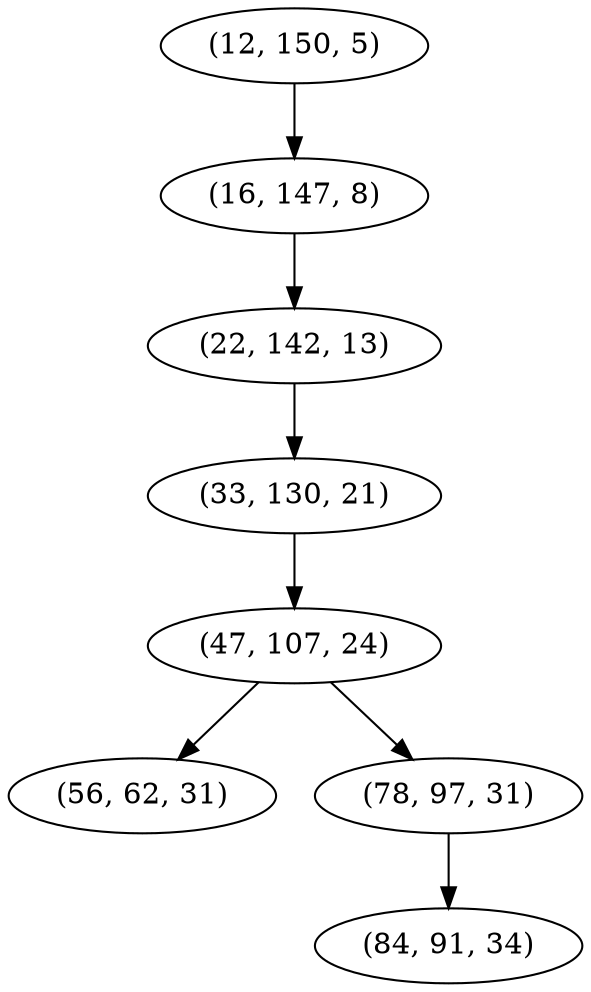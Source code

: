 digraph tree {
    "(12, 150, 5)";
    "(16, 147, 8)";
    "(22, 142, 13)";
    "(33, 130, 21)";
    "(47, 107, 24)";
    "(56, 62, 31)";
    "(78, 97, 31)";
    "(84, 91, 34)";
    "(12, 150, 5)" -> "(16, 147, 8)";
    "(16, 147, 8)" -> "(22, 142, 13)";
    "(22, 142, 13)" -> "(33, 130, 21)";
    "(33, 130, 21)" -> "(47, 107, 24)";
    "(47, 107, 24)" -> "(56, 62, 31)";
    "(47, 107, 24)" -> "(78, 97, 31)";
    "(78, 97, 31)" -> "(84, 91, 34)";
}
